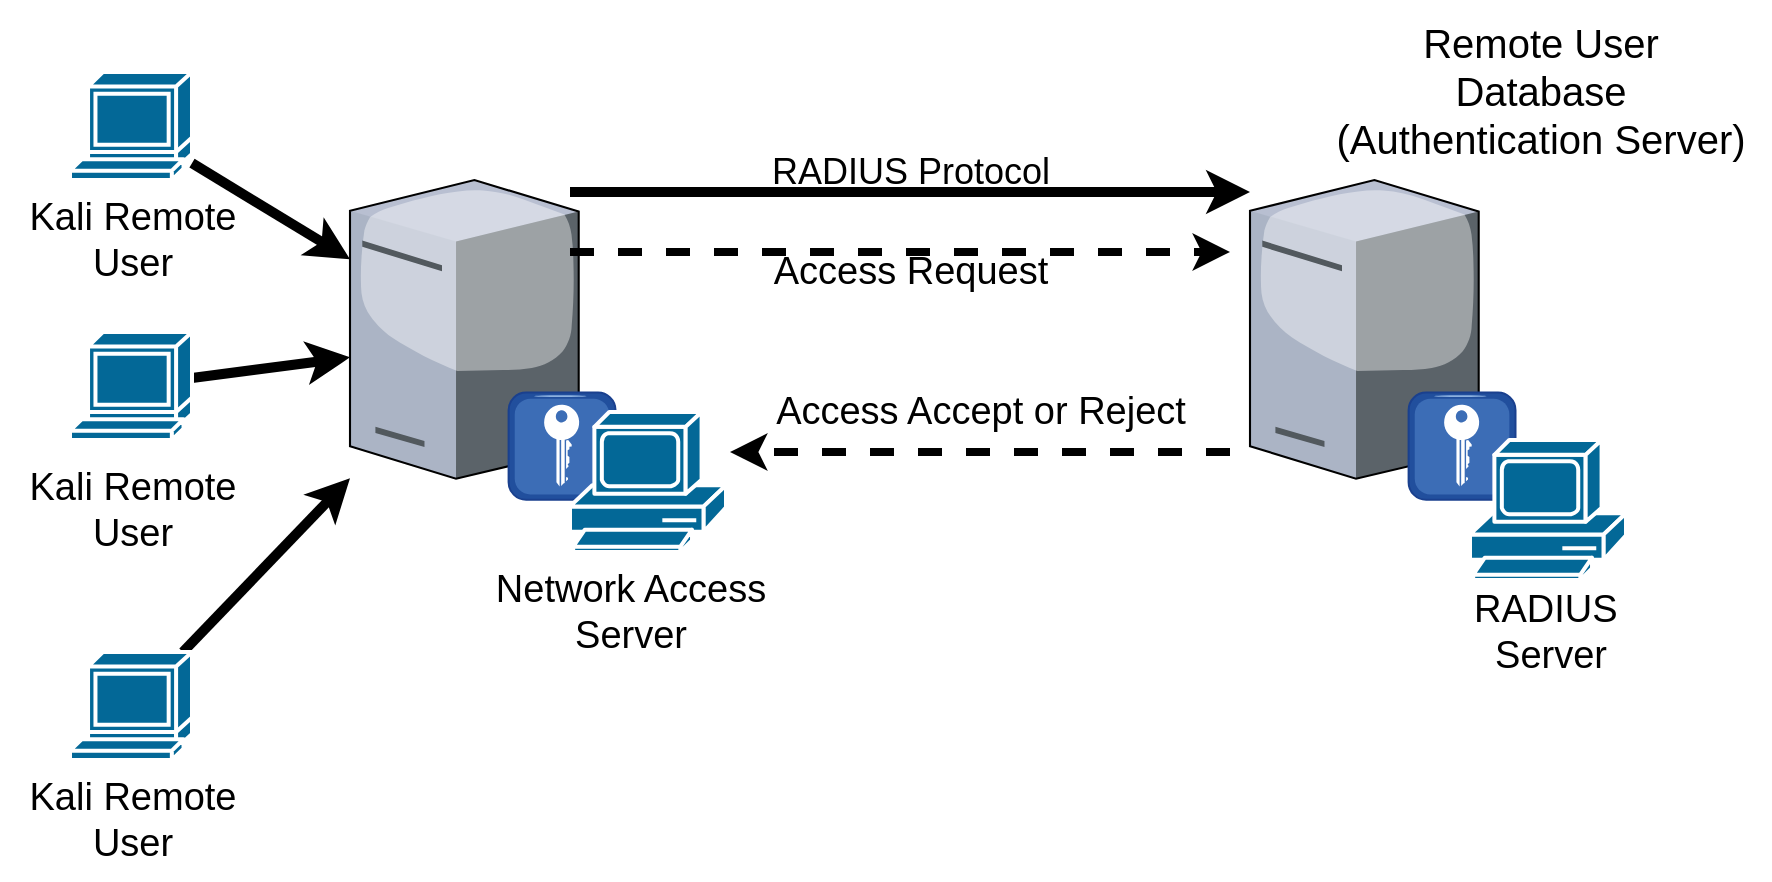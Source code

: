 <mxfile>
    <diagram id="QH1xu3ppmwRnpbQBvbj0" name="Page-1">
        <mxGraphModel dx="976" dy="1780" grid="1" gridSize="10" guides="1" tooltips="1" connect="1" arrows="1" fold="1" page="1" pageScale="1" pageWidth="850" pageHeight="1100" math="0" shadow="0">
            <root>
                <mxCell id="0"/>
                <mxCell id="1" parent="0"/>
                <mxCell id="2" value="" style="verticalLabelPosition=bottom;sketch=0;aspect=fixed;html=1;verticalAlign=top;strokeColor=none;align=center;outlineConnect=0;shape=mxgraph.citrix.radius_server;" parent="1" vertex="1">
                    <mxGeometry x="180" y="64" width="132.75" height="160" as="geometry"/>
                </mxCell>
                <mxCell id="14" value="" style="edgeStyle=none;html=1;strokeWidth=5;" parent="1" source="5" target="2" edge="1">
                    <mxGeometry relative="1" as="geometry"/>
                </mxCell>
                <mxCell id="5" value="" style="shape=mxgraph.cisco.computers_and_peripherals.terminal;html=1;pointerEvents=1;dashed=0;fillColor=#036897;strokeColor=#ffffff;strokeWidth=2;verticalLabelPosition=bottom;verticalAlign=top;align=center;outlineConnect=0;" parent="1" vertex="1">
                    <mxGeometry x="40" y="10" width="61" height="54" as="geometry"/>
                </mxCell>
                <mxCell id="6" value="" style="shape=mxgraph.cisco.computers_and_peripherals.pc;html=1;pointerEvents=1;dashed=0;fillColor=#036897;strokeColor=#ffffff;strokeWidth=2;verticalLabelPosition=bottom;verticalAlign=top;align=center;outlineConnect=0;" parent="1" vertex="1">
                    <mxGeometry x="290" y="180" width="78" height="70" as="geometry"/>
                </mxCell>
                <mxCell id="16" style="edgeStyle=none;html=1;strokeWidth=5;" parent="1" source="8" target="2" edge="1">
                    <mxGeometry relative="1" as="geometry"/>
                </mxCell>
                <mxCell id="8" value="" style="shape=mxgraph.cisco.computers_and_peripherals.terminal;html=1;pointerEvents=1;dashed=0;fillColor=#036897;strokeColor=#ffffff;strokeWidth=2;verticalLabelPosition=bottom;verticalAlign=top;align=center;outlineConnect=0;" parent="1" vertex="1">
                    <mxGeometry x="40" y="300" width="61" height="54" as="geometry"/>
                </mxCell>
                <mxCell id="15" value="" style="edgeStyle=none;html=1;strokeWidth=5;" parent="1" source="9" target="2" edge="1">
                    <mxGeometry relative="1" as="geometry"/>
                </mxCell>
                <mxCell id="9" value="" style="shape=mxgraph.cisco.computers_and_peripherals.terminal;html=1;pointerEvents=1;dashed=0;fillColor=#036897;strokeColor=#ffffff;strokeWidth=2;verticalLabelPosition=bottom;verticalAlign=top;align=center;outlineConnect=0;" parent="1" vertex="1">
                    <mxGeometry x="40" y="140" width="61" height="54" as="geometry"/>
                </mxCell>
                <mxCell id="12" value="" style="verticalLabelPosition=bottom;sketch=0;aspect=fixed;html=1;verticalAlign=top;strokeColor=none;align=center;outlineConnect=0;shape=mxgraph.citrix.radius_server;" parent="1" vertex="1">
                    <mxGeometry x="630" y="64" width="132.75" height="160" as="geometry"/>
                </mxCell>
                <mxCell id="13" value="" style="shape=mxgraph.cisco.computers_and_peripherals.pc;html=1;pointerEvents=1;dashed=0;fillColor=#036897;strokeColor=#ffffff;strokeWidth=2;verticalLabelPosition=bottom;verticalAlign=top;align=center;outlineConnect=0;" parent="1" vertex="1">
                    <mxGeometry x="740" y="194" width="78" height="70" as="geometry"/>
                </mxCell>
                <mxCell id="18" value="" style="endArrow=classic;html=1;strokeWidth=5;" parent="1" edge="1">
                    <mxGeometry width="50" height="50" relative="1" as="geometry">
                        <mxPoint x="290" y="70" as="sourcePoint"/>
                        <mxPoint x="630" y="70" as="targetPoint"/>
                        <Array as="points"/>
                    </mxGeometry>
                </mxCell>
                <mxCell id="20" value="&lt;font style=&quot;font-size: 18px;&quot;&gt;RADIUS Protocol&lt;/font&gt;" style="text;html=1;align=center;verticalAlign=middle;resizable=0;points=[];autosize=1;strokeColor=none;fillColor=none;" parent="1" vertex="1">
                    <mxGeometry x="380" y="40" width="160" height="40" as="geometry"/>
                </mxCell>
                <mxCell id="22" value="&lt;font style=&quot;font-size: 19px;&quot;&gt;Access Request&lt;/font&gt;" style="text;html=1;align=center;verticalAlign=middle;resizable=0;points=[];autosize=1;strokeColor=none;fillColor=none;fontSize=18;" parent="1" vertex="1">
                    <mxGeometry x="380" y="90" width="160" height="40" as="geometry"/>
                </mxCell>
                <mxCell id="24" value="" style="html=1;labelBackgroundColor=#ffffff;startArrow=none;startFill=0;startSize=6;endArrow=classic;endFill=1;endSize=6;jettySize=auto;orthogonalLoop=1;strokeWidth=4;dashed=1;fontSize=14;jumpSize=15;" parent="1" edge="1">
                    <mxGeometry width="60" height="60" relative="1" as="geometry">
                        <mxPoint x="620" y="200" as="sourcePoint"/>
                        <mxPoint x="370" y="200" as="targetPoint"/>
                    </mxGeometry>
                </mxCell>
                <mxCell id="25" value="" style="html=1;labelBackgroundColor=#ffffff;startArrow=none;startFill=0;startSize=6;endArrow=classic;endFill=1;endSize=6;jettySize=auto;orthogonalLoop=1;strokeWidth=4;dashed=1;fontSize=14;jumpSize=15;" parent="1" edge="1">
                    <mxGeometry width="60" height="60" relative="1" as="geometry">
                        <mxPoint x="290" y="100" as="sourcePoint"/>
                        <mxPoint x="620" y="100" as="targetPoint"/>
                        <Array as="points">
                            <mxPoint x="390" y="100"/>
                            <mxPoint x="520" y="100"/>
                        </Array>
                    </mxGeometry>
                </mxCell>
                <mxCell id="26" value="Access Accept or Reject&lt;br&gt;" style="text;html=1;align=center;verticalAlign=middle;resizable=0;points=[];autosize=1;strokeColor=none;fillColor=none;fontSize=19;" parent="1" vertex="1">
                    <mxGeometry x="380" y="160" width="230" height="40" as="geometry"/>
                </mxCell>
                <mxCell id="28" value="Network Access&lt;br&gt;Server" style="text;html=1;align=center;verticalAlign=middle;resizable=0;points=[];autosize=1;strokeColor=none;fillColor=none;fontSize=19;" parent="1" vertex="1">
                    <mxGeometry x="240" y="250" width="160" height="60" as="geometry"/>
                </mxCell>
                <mxCell id="29" value="RADIUS&amp;nbsp;&lt;br&gt;Server" style="text;html=1;align=center;verticalAlign=middle;resizable=0;points=[];autosize=1;strokeColor=none;fillColor=none;fontSize=19;" parent="1" vertex="1">
                    <mxGeometry x="730" y="260" width="100" height="60" as="geometry"/>
                </mxCell>
                <mxCell id="30" value="Kali Remote&lt;br&gt;User" style="text;html=1;align=center;verticalAlign=middle;resizable=0;points=[];autosize=1;strokeColor=none;fillColor=none;fontSize=19;" parent="1" vertex="1">
                    <mxGeometry x="5.5" y="64" width="130" height="60" as="geometry"/>
                </mxCell>
                <mxCell id="31" value="Kali Remote&lt;br&gt;User" style="text;html=1;align=center;verticalAlign=middle;resizable=0;points=[];autosize=1;strokeColor=none;fillColor=none;fontSize=19;" parent="1" vertex="1">
                    <mxGeometry x="5.5" y="199" width="130" height="60" as="geometry"/>
                </mxCell>
                <mxCell id="32" value="Kali Remote&lt;br&gt;User" style="text;html=1;align=center;verticalAlign=middle;resizable=0;points=[];autosize=1;strokeColor=none;fillColor=none;fontSize=19;" parent="1" vertex="1">
                    <mxGeometry x="5.5" y="354" width="130" height="60" as="geometry"/>
                </mxCell>
                <mxCell id="33" value="&lt;font style=&quot;font-size: 20px;&quot;&gt;Remote User&lt;br&gt;Database&lt;br&gt;(Authentication Server)&lt;br&gt;&lt;/font&gt;" style="text;html=1;align=center;verticalAlign=middle;resizable=0;points=[];autosize=1;strokeColor=none;fillColor=none;" vertex="1" parent="1">
                    <mxGeometry x="660" y="-26" width="230" height="90" as="geometry"/>
                </mxCell>
            </root>
        </mxGraphModel>
    </diagram>
</mxfile>